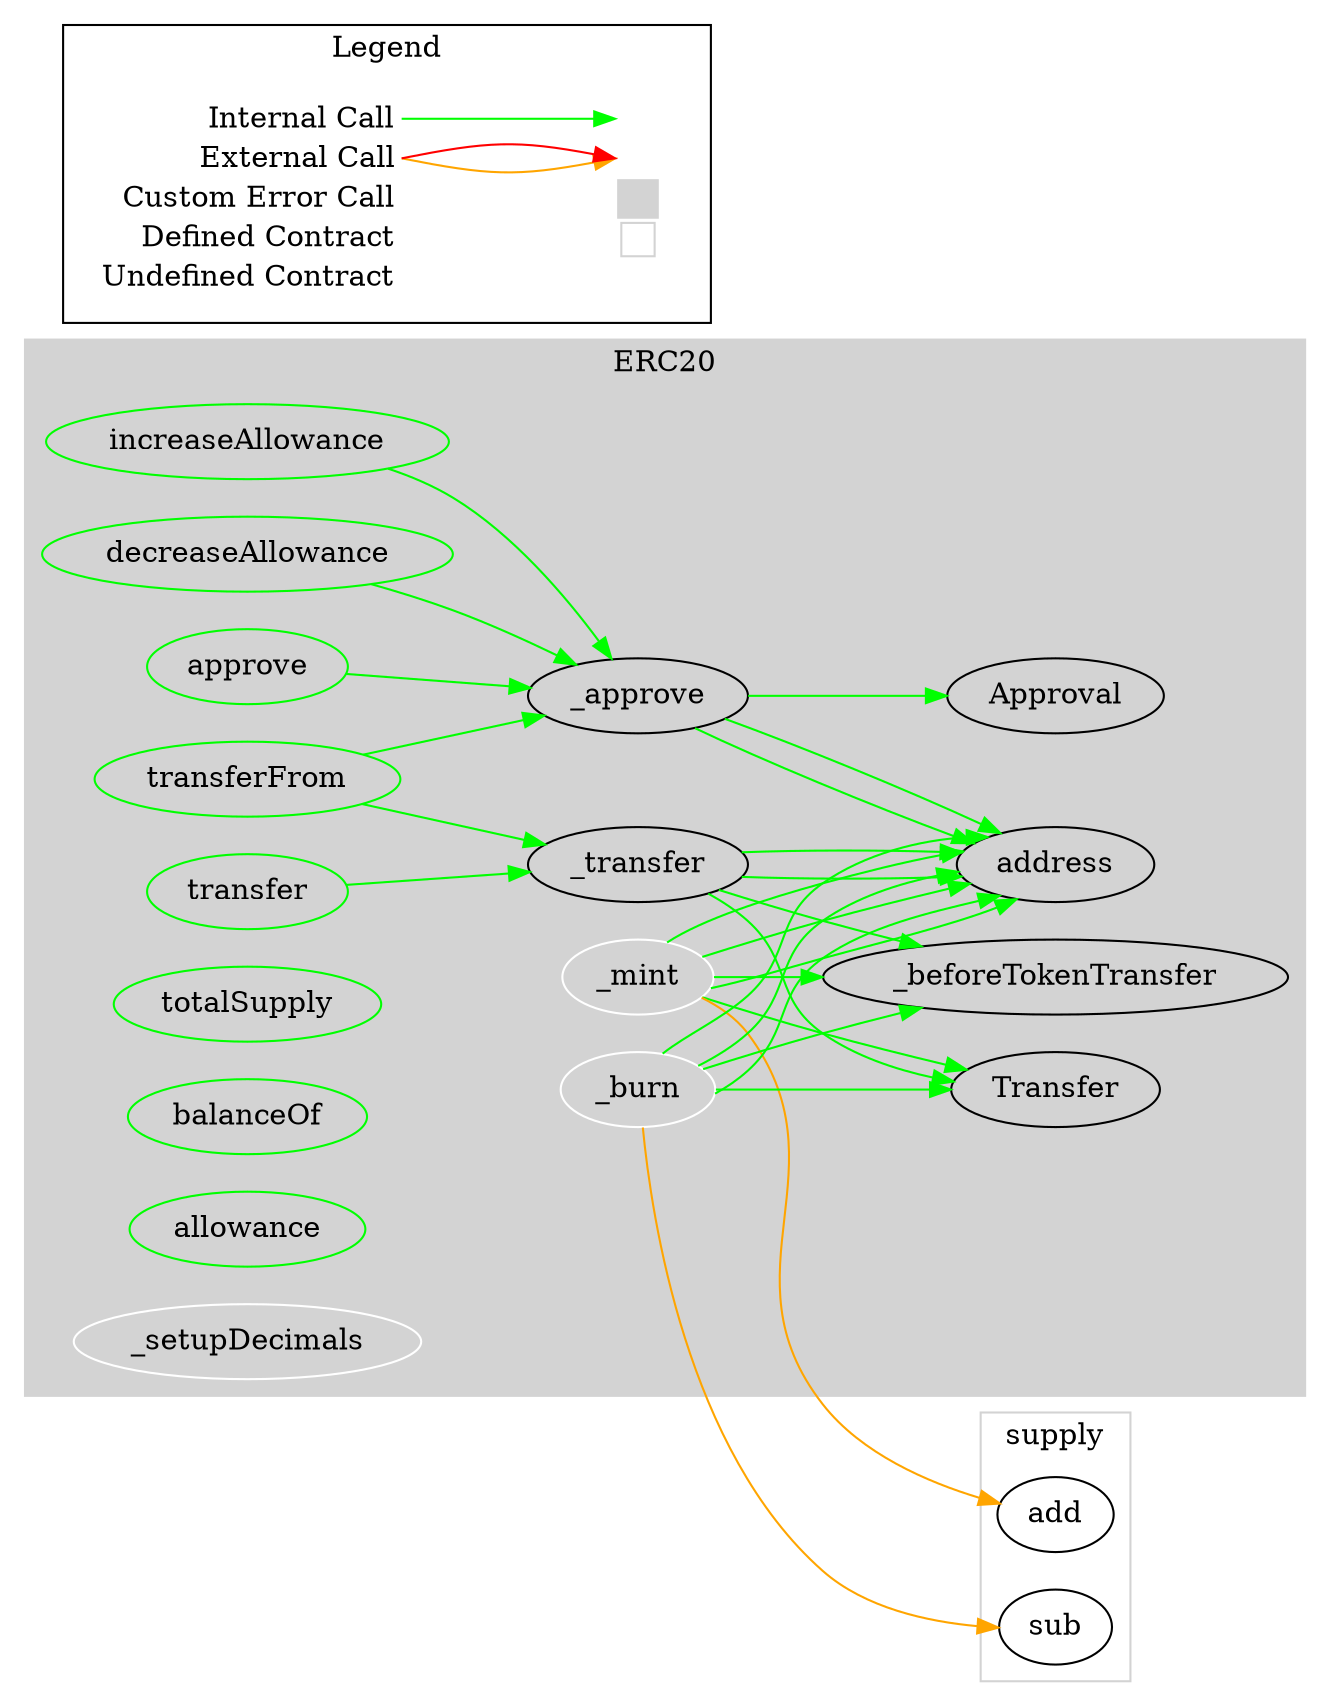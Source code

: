 digraph G {
  graph [ ratio = "auto", page = "100", compound =true ];
subgraph "clusterERC20" {
  graph [ label = "ERC20", color = "lightgray", style = "filled", bgcolor = "lightgray" ];
  "ERC20.transfer" [ label = "transfer", color = "green" ];
  "ERC20.approve" [ label = "approve", color = "green" ];
  "ERC20.transferFrom" [ label = "transferFrom", color = "green" ];
  "ERC20.increaseAllowance" [ label = "increaseAllowance", color = "green" ];
  "ERC20.decreaseAllowance" [ label = "decreaseAllowance", color = "green" ];
  "ERC20.totalSupply" [ label = "totalSupply", color = "green" ];
  "ERC20.balanceOf" [ label = "balanceOf", color = "green" ];
  "ERC20.allowance" [ label = "allowance", color = "green" ];
  "ERC20._transfer" [ label = "_transfer" ];
  "ERC20._mint" [ label = "_mint", color = "white" ];
  "ERC20._burn" [ label = "_burn", color = "white" ];
  "ERC20._approve" [ label = "_approve" ];
  "ERC20._setupDecimals" [ label = "_setupDecimals", color = "white" ];
  "ERC20._beforeTokenTransfer" [ label = "_beforeTokenTransfer" ];
  "ERC20.address" [ label = "address" ];
  "ERC20.Transfer" [ label = "Transfer" ];
  "ERC20.Approval" [ label = "Approval" ];
}

subgraph "clustersupply" {
  graph [ label = "supply", color = "lightgray" ];
  "supply.add" [ label = "add" ];
  "supply.sub" [ label = "sub" ];
}

  "ERC20.transfer";
  "ERC20._transfer";
  "ERC20.approve";
  "ERC20._approve";
  "ERC20.transferFrom";
  "ERC20.increaseAllowance";
  "ERC20.decreaseAllowance";
  "ERC20.address";
  "ERC20._beforeTokenTransfer";
  "ERC20.Transfer";
  "ERC20._mint";
  "supply.add";
  "ERC20._burn";
  "supply.sub";
  "ERC20.Approval";
  "ERC20.transfer" -> "ERC20._transfer" [ color = "green" ];
  "ERC20.approve" -> "ERC20._approve" [ color = "green" ];
  "ERC20.transferFrom" -> "ERC20._transfer" [ color = "green" ];
  "ERC20.transferFrom" -> "ERC20._approve" [ color = "green" ];
  "ERC20.increaseAllowance" -> "ERC20._approve" [ color = "green" ];
  "ERC20.decreaseAllowance" -> "ERC20._approve" [ color = "green" ];
  "ERC20._transfer" -> "ERC20.address" [ color = "green" ];
  "ERC20._transfer" -> "ERC20.address" [ color = "green" ];
  "ERC20._transfer" -> "ERC20._beforeTokenTransfer" [ color = "green" ];
  "ERC20._transfer" -> "ERC20.Transfer" [ color = "green" ];
  "ERC20._mint" -> "ERC20.address" [ color = "green" ];
  "ERC20._mint" -> "ERC20._beforeTokenTransfer" [ color = "green" ];
  "ERC20._mint" -> "ERC20.address" [ color = "green" ];
  "ERC20._mint" -> "supply.add" [ color = "orange" ];
  "ERC20._mint" -> "ERC20.Transfer" [ color = "green" ];
  "ERC20._mint" -> "ERC20.address" [ color = "green" ];
  "ERC20._burn" -> "ERC20.address" [ color = "green" ];
  "ERC20._burn" -> "ERC20._beforeTokenTransfer" [ color = "green" ];
  "ERC20._burn" -> "ERC20.address" [ color = "green" ];
  "ERC20._burn" -> "supply.sub" [ color = "orange" ];
  "ERC20._burn" -> "ERC20.Transfer" [ color = "green" ];
  "ERC20._burn" -> "ERC20.address" [ color = "green" ];
  "ERC20._approve" -> "ERC20.address" [ color = "green" ];
  "ERC20._approve" -> "ERC20.address" [ color = "green" ];
  "ERC20._approve" -> "ERC20.Approval" [ color = "green" ];


rankdir=LR
node [shape=plaintext]
subgraph cluster_01 { 
label = "Legend";
key [label=<<table border="0" cellpadding="2" cellspacing="0" cellborder="0">
  <tr><td align="right" port="i1">Internal Call</td></tr>
  <tr><td align="right" port="i2">External Call</td></tr>
  <tr><td align="right" port="i2">Custom Error Call</td></tr>
  <tr><td align="right" port="i3">Defined Contract</td></tr>
  <tr><td align="right" port="i4">Undefined Contract</td></tr>
  </table>>]
key2 [label=<<table border="0" cellpadding="2" cellspacing="0" cellborder="0">
  <tr><td port="i1">&nbsp;&nbsp;&nbsp;</td></tr>
  <tr><td port="i2">&nbsp;&nbsp;&nbsp;</td></tr>
  <tr><td port="i3" bgcolor="lightgray">&nbsp;&nbsp;&nbsp;</td></tr>
  <tr><td port="i4">
    <table border="1" cellborder="0" cellspacing="0" cellpadding="7" color="lightgray">
      <tr>
       <td></td>
      </tr>
     </table>
  </td></tr>
  </table>>]
key:i1:e -> key2:i1:w [color="green"]
key:i2:e -> key2:i2:w [color="orange"]
key:i2:e -> key2:i2:w [color="red"]
}
}

